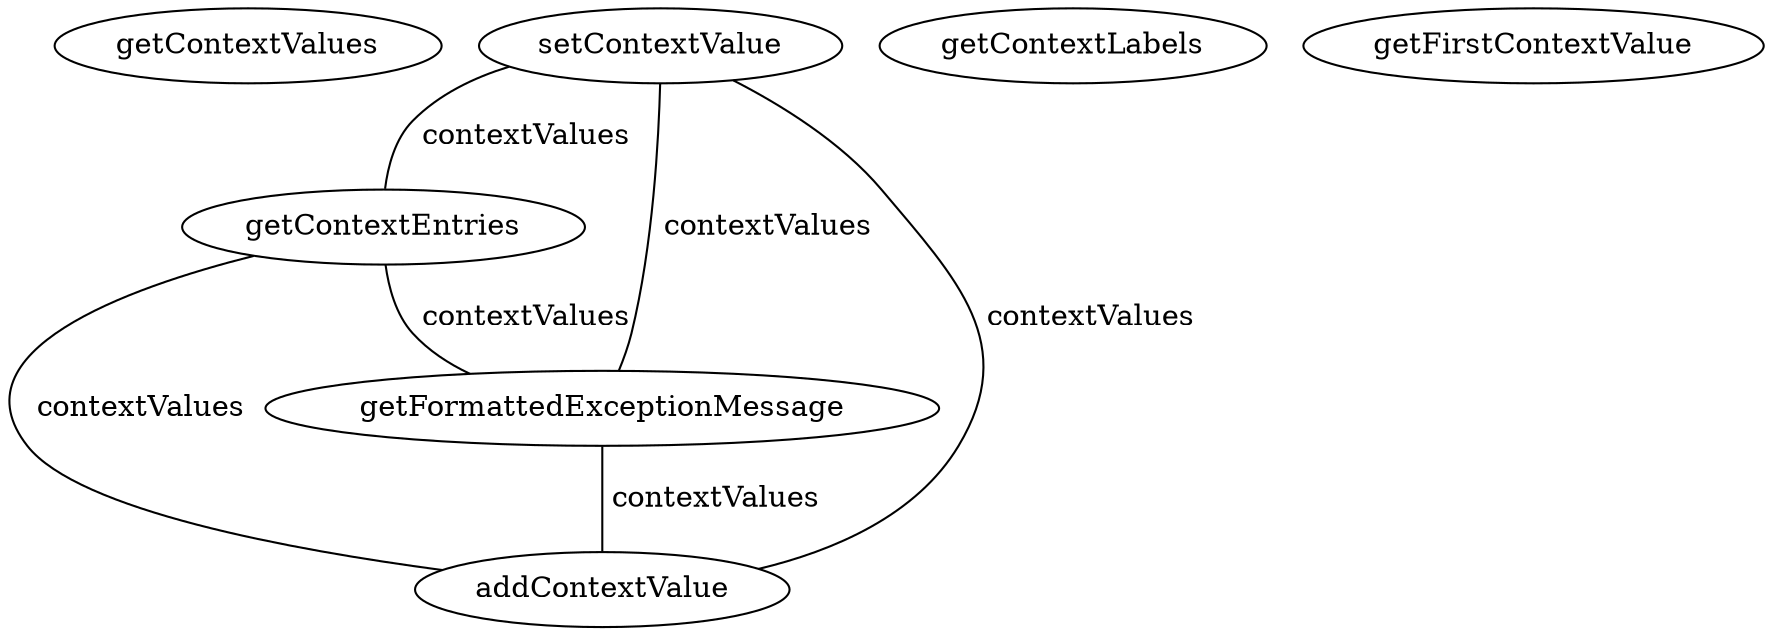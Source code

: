 digraph G {
getContextValues;
setContextValue;
getContextEntries;
getFormattedExceptionMessage;
addContextValue;
getContextLabels;
getFirstContextValue;
setContextValue -> getContextEntries [label=" contextValues", dir=none];
setContextValue -> getFormattedExceptionMessage [label=" contextValues", dir=none];
setContextValue -> addContextValue [label=" contextValues", dir=none];
getContextEntries -> getFormattedExceptionMessage [label=" contextValues", dir=none];
getContextEntries -> addContextValue [label=" contextValues", dir=none];
getFormattedExceptionMessage -> addContextValue [label=" contextValues", dir=none];
}